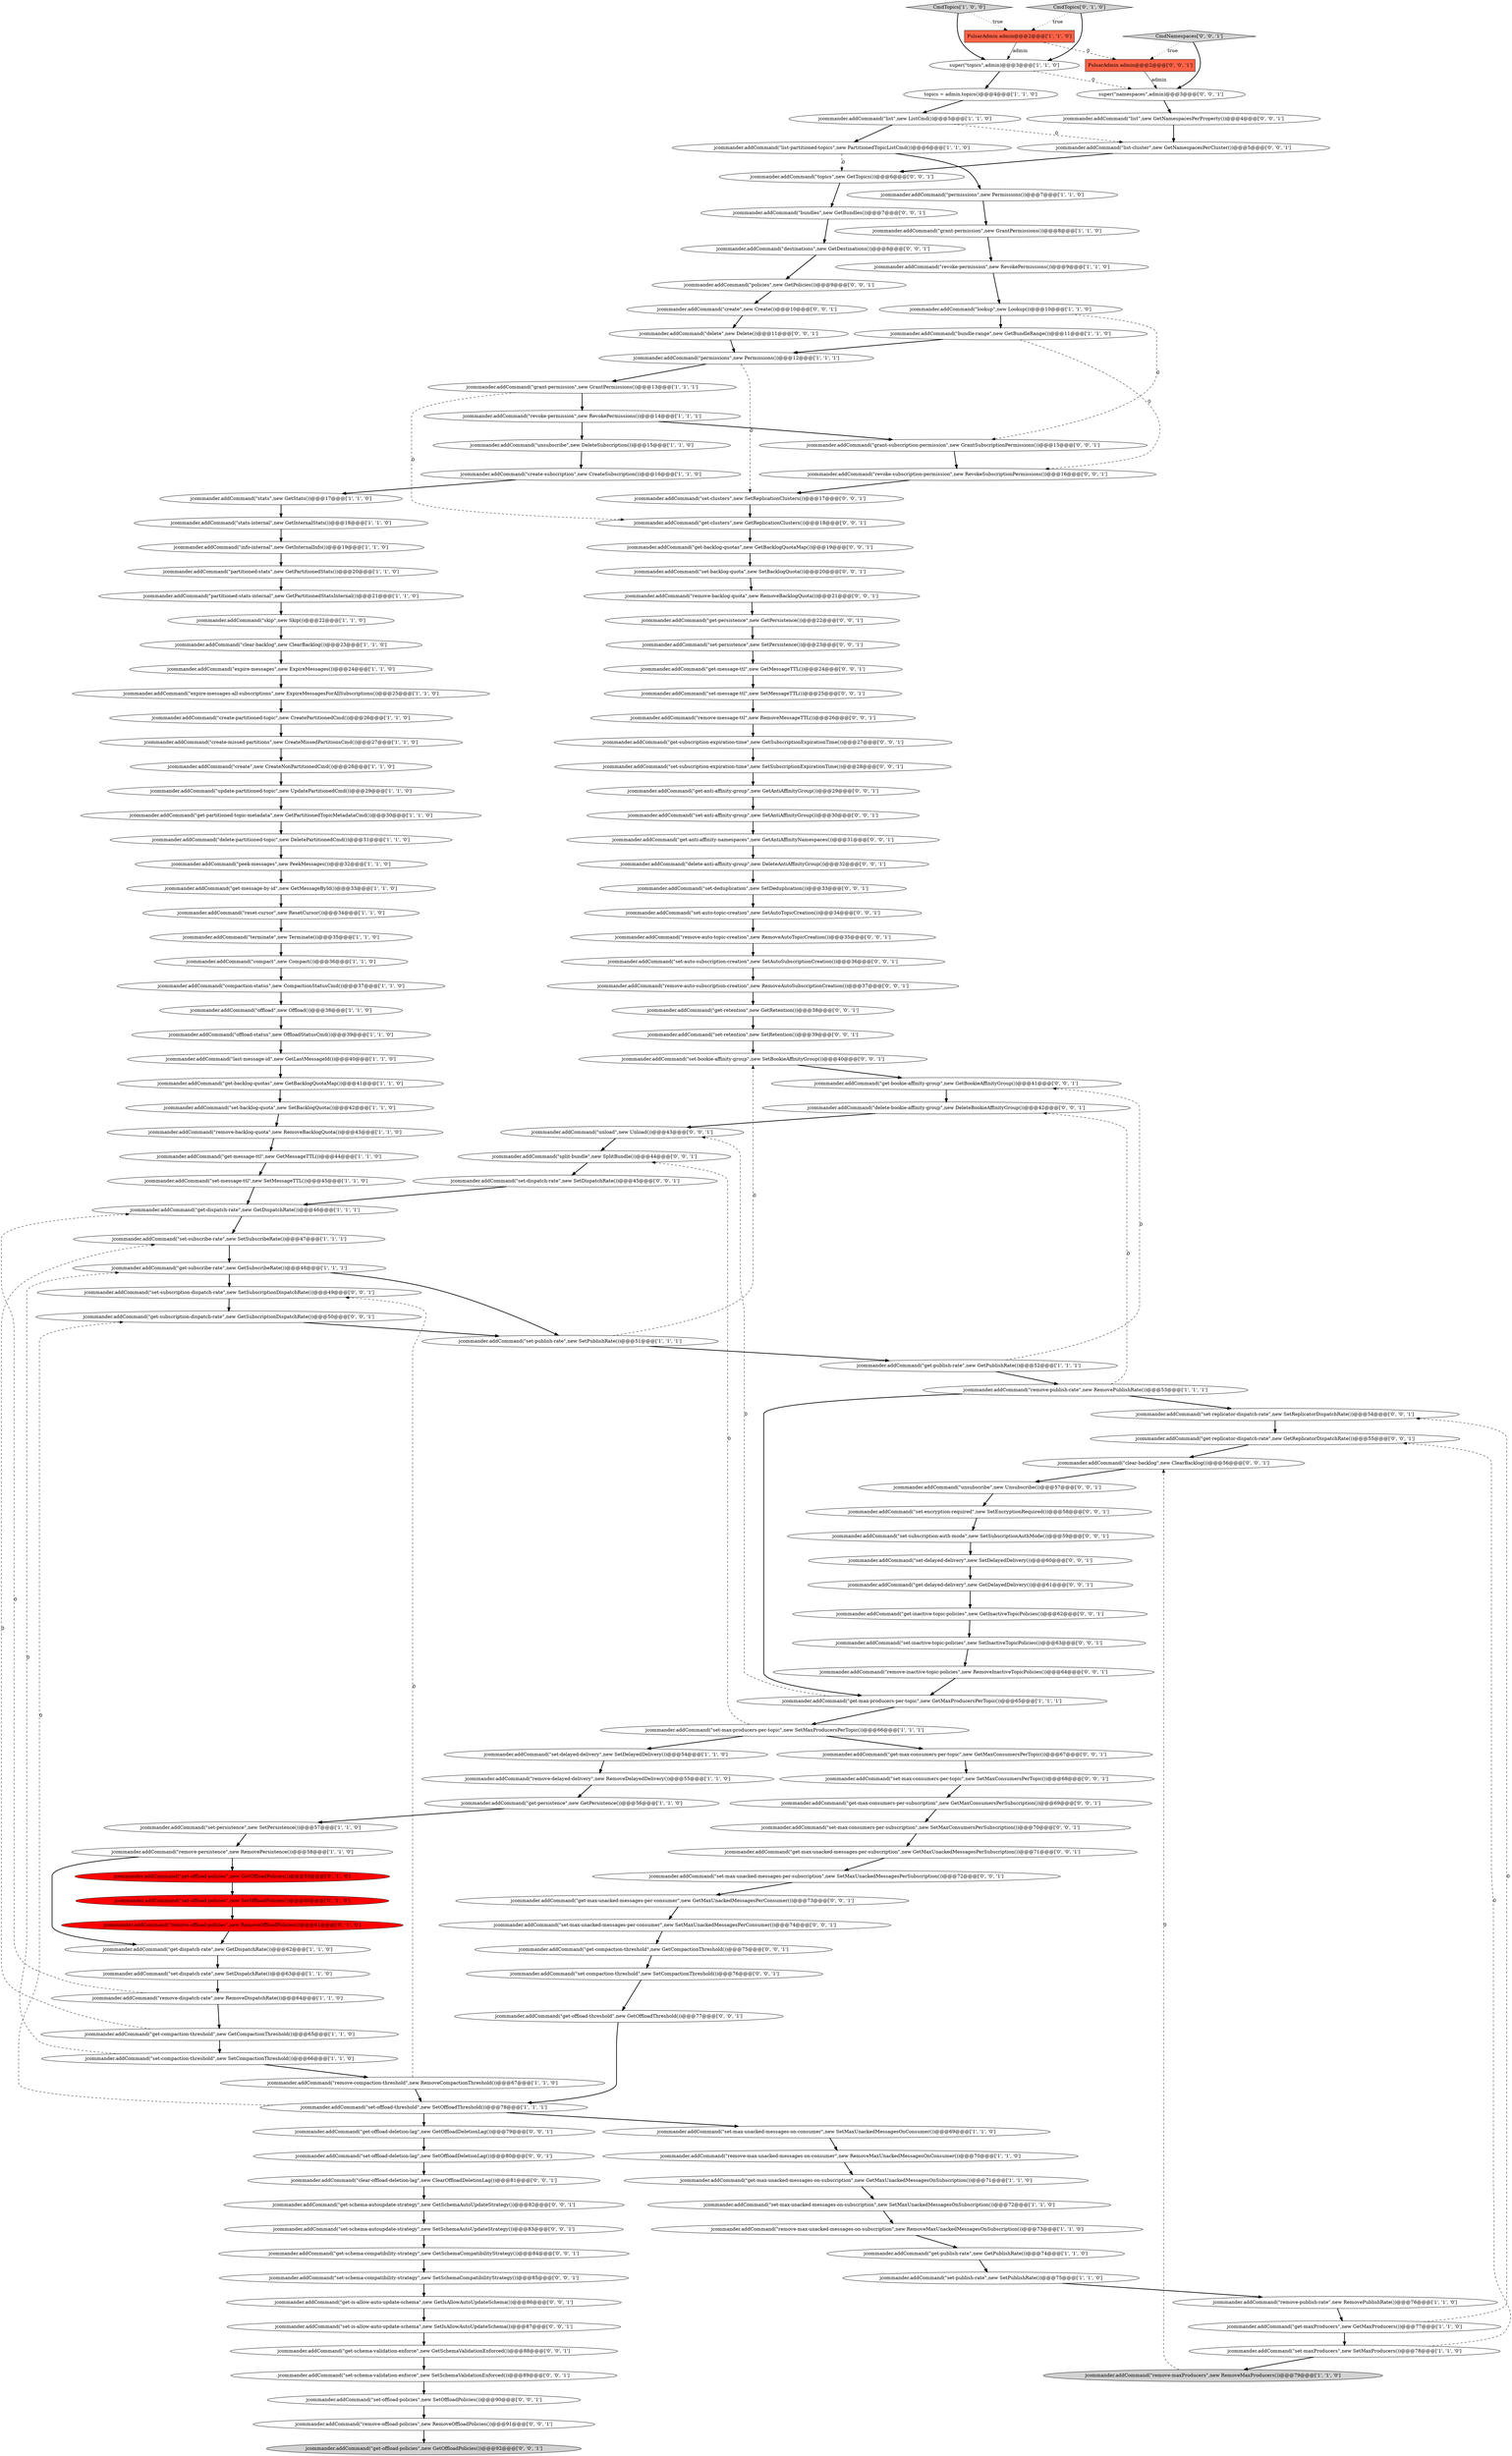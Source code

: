 digraph {
96 [style = filled, label = "jcommander.addCommand(\"set-backlog-quota\",new SetBacklogQuota())@@@20@@@['0', '0', '1']", fillcolor = white, shape = ellipse image = "AAA0AAABBB3BBB"];
75 [style = filled, label = "jcommander.addCommand(\"skip\",new Skip())@@@22@@@['1', '1', '0']", fillcolor = white, shape = ellipse image = "AAA0AAABBB1BBB"];
149 [style = filled, label = "jcommander.addCommand(\"get-subscription-dispatch-rate\",new GetSubscriptionDispatchRate())@@@50@@@['0', '0', '1']", fillcolor = white, shape = ellipse image = "AAA0AAABBB3BBB"];
36 [style = filled, label = "jcommander.addCommand(\"set-publish-rate\",new SetPublishRate())@@@75@@@['1', '1', '0']", fillcolor = white, shape = ellipse image = "AAA0AAABBB1BBB"];
72 [style = filled, label = "jcommander.addCommand(\"get-message-by-id\",new GetMessageById())@@@33@@@['1', '1', '0']", fillcolor = white, shape = ellipse image = "AAA0AAABBB1BBB"];
61 [style = filled, label = "jcommander.addCommand(\"remove-publish-rate\",new RemovePublishRate())@@@53@@@['1', '1', '1']", fillcolor = white, shape = ellipse image = "AAA0AAABBB1BBB"];
123 [style = filled, label = "jcommander.addCommand(\"get-schema-autoupdate-strategy\",new GetSchemaAutoUpdateStrategy())@@@82@@@['0', '0', '1']", fillcolor = white, shape = ellipse image = "AAA0AAABBB3BBB"];
64 [style = filled, label = "jcommander.addCommand(\"remove-delayed-delivery\",new RemoveDelayedDelivery())@@@55@@@['1', '1', '0']", fillcolor = white, shape = ellipse image = "AAA0AAABBB1BBB"];
59 [style = filled, label = "jcommander.addCommand(\"stats\",new GetStats())@@@17@@@['1', '1', '0']", fillcolor = white, shape = ellipse image = "AAA0AAABBB1BBB"];
73 [style = filled, label = "jcommander.addCommand(\"remove-backlog-quota\",new RemoveBacklogQuota())@@@43@@@['1', '1', '0']", fillcolor = white, shape = ellipse image = "AAA0AAABBB1BBB"];
20 [style = filled, label = "jcommander.addCommand(\"set-message-ttl\",new SetMessageTTL())@@@45@@@['1', '1', '0']", fillcolor = white, shape = ellipse image = "AAA0AAABBB1BBB"];
14 [style = filled, label = "jcommander.addCommand(\"reset-cursor\",new ResetCursor())@@@34@@@['1', '1', '0']", fillcolor = white, shape = ellipse image = "AAA0AAABBB1BBB"];
151 [style = filled, label = "jcommander.addCommand(\"get-max-consumers-per-subscription\",new GetMaxConsumersPerSubscription())@@@69@@@['0', '0', '1']", fillcolor = white, shape = ellipse image = "AAA0AAABBB3BBB"];
70 [style = filled, label = "jcommander.addCommand(\"remove-compaction-threshold\",new RemoveCompactionThreshold())@@@67@@@['1', '1', '0']", fillcolor = white, shape = ellipse image = "AAA0AAABBB1BBB"];
2 [style = filled, label = "jcommander.addCommand(\"offload\",new Offload())@@@38@@@['1', '1', '0']", fillcolor = white, shape = ellipse image = "AAA0AAABBB1BBB"];
60 [style = filled, label = "jcommander.addCommand(\"expire-messages-all-subscriptions\",new ExpireMessagesForAllSubscriptions())@@@25@@@['1', '1', '0']", fillcolor = white, shape = ellipse image = "AAA0AAABBB1BBB"];
68 [style = filled, label = "jcommander.addCommand(\"remove-persistence\",new RemovePersistence())@@@58@@@['1', '1', '0']", fillcolor = white, shape = ellipse image = "AAA0AAABBB1BBB"];
52 [style = filled, label = "jcommander.addCommand(\"set-max-producers-per-topic\",new SetMaxProducersPerTopic())@@@66@@@['1', '1', '1']", fillcolor = white, shape = ellipse image = "AAA0AAABBB1BBB"];
104 [style = filled, label = "jcommander.addCommand(\"set-schema-compatibility-strategy\",new SetSchemaCompatibilityStrategy())@@@85@@@['0', '0', '1']", fillcolor = white, shape = ellipse image = "AAA0AAABBB3BBB"];
125 [style = filled, label = "jcommander.addCommand(\"set-max-consumers-per-subscription\",new SetMaxConsumersPerSubscription())@@@70@@@['0', '0', '1']", fillcolor = white, shape = ellipse image = "AAA0AAABBB3BBB"];
80 [style = filled, label = "jcommander.addCommand(\"get-max-unacked-messages-per-subscription\",new GetMaxUnackedMessagesPerSubscription())@@@71@@@['0', '0', '1']", fillcolor = white, shape = ellipse image = "AAA0AAABBB3BBB"];
6 [style = filled, label = "jcommander.addCommand(\"info-internal\",new GetInternalInfo())@@@19@@@['1', '1', '0']", fillcolor = white, shape = ellipse image = "AAA0AAABBB1BBB"];
139 [style = filled, label = "jcommander.addCommand(\"unsubscribe\",new Unsubscribe())@@@57@@@['0', '0', '1']", fillcolor = white, shape = ellipse image = "AAA0AAABBB3BBB"];
43 [style = filled, label = "jcommander.addCommand(\"compaction-status\",new CompactionStatusCmd())@@@37@@@['1', '1', '0']", fillcolor = white, shape = ellipse image = "AAA0AAABBB1BBB"];
124 [style = filled, label = "jcommander.addCommand(\"policies\",new GetPolicies())@@@9@@@['0', '0', '1']", fillcolor = white, shape = ellipse image = "AAA0AAABBB3BBB"];
120 [style = filled, label = "jcommander.addCommand(\"set-max-consumers-per-topic\",new SetMaxConsumersPerTopic())@@@68@@@['0', '0', '1']", fillcolor = white, shape = ellipse image = "AAA0AAABBB3BBB"];
25 [style = filled, label = "jcommander.addCommand(\"set-compaction-threshold\",new SetCompactionThreshold())@@@66@@@['1', '1', '0']", fillcolor = white, shape = ellipse image = "AAA0AAABBB1BBB"];
42 [style = filled, label = "CmdTopics['1', '0', '0']", fillcolor = lightgray, shape = diamond image = "AAA0AAABBB1BBB"];
49 [style = filled, label = "jcommander.addCommand(\"create-partitioned-topic\",new CreatePartitionedCmd())@@@26@@@['1', '1', '0']", fillcolor = white, shape = ellipse image = "AAA0AAABBB1BBB"];
78 [style = filled, label = "jcommander.addCommand(\"get-offload-policies\",new GetOffloadPolicies())@@@59@@@['0', '1', '0']", fillcolor = red, shape = ellipse image = "AAA1AAABBB2BBB"];
57 [style = filled, label = "jcommander.addCommand(\"create\",new CreateNonPartitionedCmd())@@@28@@@['1', '1', '0']", fillcolor = white, shape = ellipse image = "AAA0AAABBB1BBB"];
71 [style = filled, label = "jcommander.addCommand(\"remove-max-unacked-messages-on-subscription\",new RemoveMaxUnackedMessagesOnSubscription())@@@73@@@['1', '1', '0']", fillcolor = white, shape = ellipse image = "AAA0AAABBB1BBB"];
79 [style = filled, label = "jcommander.addCommand(\"remove-offload-policies\",new RemoveOffloadPolicies())@@@61@@@['0', '1', '0']", fillcolor = red, shape = ellipse image = "AAA1AAABBB2BBB"];
39 [style = filled, label = "jcommander.addCommand(\"stats-internal\",new GetInternalStats())@@@18@@@['1', '1', '0']", fillcolor = white, shape = ellipse image = "AAA0AAABBB1BBB"];
114 [style = filled, label = "jcommander.addCommand(\"set-auto-subscription-creation\",new SetAutoSubscriptionCreation())@@@36@@@['0', '0', '1']", fillcolor = white, shape = ellipse image = "AAA0AAABBB3BBB"];
113 [style = filled, label = "jcommander.addCommand(\"get-schema-validation-enforce\",new GetSchemaValidationEnforced())@@@88@@@['0', '0', '1']", fillcolor = white, shape = ellipse image = "AAA0AAABBB3BBB"];
40 [style = filled, label = "jcommander.addCommand(\"get-compaction-threshold\",new GetCompactionThreshold())@@@65@@@['1', '1', '0']", fillcolor = white, shape = ellipse image = "AAA0AAABBB1BBB"];
15 [style = filled, label = "jcommander.addCommand(\"remove-publish-rate\",new RemovePublishRate())@@@76@@@['1', '1', '0']", fillcolor = white, shape = ellipse image = "AAA0AAABBB1BBB"];
33 [style = filled, label = "jcommander.addCommand(\"get-dispatch-rate\",new GetDispatchRate())@@@62@@@['1', '1', '0']", fillcolor = white, shape = ellipse image = "AAA0AAABBB1BBB"];
110 [style = filled, label = "jcommander.addCommand(\"set-subscription-dispatch-rate\",new SetSubscriptionDispatchRate())@@@49@@@['0', '0', '1']", fillcolor = white, shape = ellipse image = "AAA0AAABBB3BBB"];
31 [style = filled, label = "jcommander.addCommand(\"last-message-id\",new GetLastMessageId())@@@40@@@['1', '1', '0']", fillcolor = white, shape = ellipse image = "AAA0AAABBB1BBB"];
92 [style = filled, label = "jcommander.addCommand(\"set-schema-autoupdate-strategy\",new SetSchemaAutoUpdateStrategy())@@@83@@@['0', '0', '1']", fillcolor = white, shape = ellipse image = "AAA0AAABBB3BBB"];
108 [style = filled, label = "jcommander.addCommand(\"set-bookie-affinity-group\",new SetBookieAffinityGroup())@@@40@@@['0', '0', '1']", fillcolor = white, shape = ellipse image = "AAA0AAABBB3BBB"];
127 [style = filled, label = "jcommander.addCommand(\"set-compaction-threshold\",new SetCompactionThreshold())@@@76@@@['0', '0', '1']", fillcolor = white, shape = ellipse image = "AAA0AAABBB3BBB"];
67 [style = filled, label = "jcommander.addCommand(\"get-partitioned-topic-metadata\",new GetPartitionedTopicMetadataCmd())@@@30@@@['1', '1', '0']", fillcolor = white, shape = ellipse image = "AAA0AAABBB1BBB"];
9 [style = filled, label = "jcommander.addCommand(\"clear-backlog\",new ClearBacklog())@@@23@@@['1', '1', '0']", fillcolor = white, shape = ellipse image = "AAA0AAABBB1BBB"];
98 [style = filled, label = "jcommander.addCommand(\"set-encryption-required\",new SetEncryptionRequired())@@@58@@@['0', '0', '1']", fillcolor = white, shape = ellipse image = "AAA0AAABBB3BBB"];
58 [style = filled, label = "jcommander.addCommand(\"set-backlog-quota\",new SetBacklogQuota())@@@42@@@['1', '1', '0']", fillcolor = white, shape = ellipse image = "AAA0AAABBB1BBB"];
44 [style = filled, label = "jcommander.addCommand(\"get-maxProducers\",new GetMaxProducers())@@@77@@@['1', '1', '0']", fillcolor = white, shape = ellipse image = "AAA0AAABBB1BBB"];
129 [style = filled, label = "jcommander.addCommand(\"set-deduplication\",new SetDeduplication())@@@33@@@['0', '0', '1']", fillcolor = white, shape = ellipse image = "AAA0AAABBB3BBB"];
115 [style = filled, label = "jcommander.addCommand(\"remove-auto-subscription-creation\",new RemoveAutoSubscriptionCreation())@@@37@@@['0', '0', '1']", fillcolor = white, shape = ellipse image = "AAA0AAABBB3BBB"];
134 [style = filled, label = "jcommander.addCommand(\"get-max-consumers-per-topic\",new GetMaxConsumersPerTopic())@@@67@@@['0', '0', '1']", fillcolor = white, shape = ellipse image = "AAA0AAABBB3BBB"];
155 [style = filled, label = "jcommander.addCommand(\"set-dispatch-rate\",new SetDispatchRate())@@@45@@@['0', '0', '1']", fillcolor = white, shape = ellipse image = "AAA0AAABBB3BBB"];
84 [style = filled, label = "jcommander.addCommand(\"get-delayed-delivery\",new GetDelayedDelivery())@@@61@@@['0', '0', '1']", fillcolor = white, shape = ellipse image = "AAA0AAABBB3BBB"];
135 [style = filled, label = "jcommander.addCommand(\"get-compaction-threshold\",new GetCompactionThreshold())@@@75@@@['0', '0', '1']", fillcolor = white, shape = ellipse image = "AAA0AAABBB3BBB"];
5 [style = filled, label = "jcommander.addCommand(\"grant-permission\",new GrantPermissions())@@@13@@@['1', '1', '1']", fillcolor = white, shape = ellipse image = "AAA0AAABBB1BBB"];
152 [style = filled, label = "jcommander.addCommand(\"get-replicator-dispatch-rate\",new GetReplicatorDispatchRate())@@@55@@@['0', '0', '1']", fillcolor = white, shape = ellipse image = "AAA0AAABBB3BBB"];
37 [style = filled, label = "jcommander.addCommand(\"get-backlog-quotas\",new GetBacklogQuotaMap())@@@41@@@['1', '1', '0']", fillcolor = white, shape = ellipse image = "AAA0AAABBB1BBB"];
17 [style = filled, label = "jcommander.addCommand(\"set-offload-threshold\",new SetOffloadThreshold())@@@78@@@['1', '1', '1']", fillcolor = white, shape = ellipse image = "AAA0AAABBB1BBB"];
66 [style = filled, label = "jcommander.addCommand(\"expire-messages\",new ExpireMessages())@@@24@@@['1', '1', '0']", fillcolor = white, shape = ellipse image = "AAA0AAABBB1BBB"];
119 [style = filled, label = "jcommander.addCommand(\"set-delayed-delivery\",new SetDelayedDelivery())@@@60@@@['0', '0', '1']", fillcolor = white, shape = ellipse image = "AAA0AAABBB3BBB"];
54 [style = filled, label = "jcommander.addCommand(\"set-delayed-delivery\",new SetDelayedDelivery())@@@54@@@['1', '1', '0']", fillcolor = white, shape = ellipse image = "AAA0AAABBB1BBB"];
143 [style = filled, label = "jcommander.addCommand(\"set-subscription-auth-mode\",new SetSubscriptionAuthMode())@@@59@@@['0', '0', '1']", fillcolor = white, shape = ellipse image = "AAA0AAABBB3BBB"];
159 [style = filled, label = "jcommander.addCommand(\"delete\",new Delete())@@@11@@@['0', '0', '1']", fillcolor = white, shape = ellipse image = "AAA0AAABBB3BBB"];
63 [style = filled, label = "jcommander.addCommand(\"list-partitioned-topics\",new PartitionedTopicListCmd())@@@6@@@['1', '1', '0']", fillcolor = white, shape = ellipse image = "AAA0AAABBB1BBB"];
8 [style = filled, label = "jcommander.addCommand(\"peek-messages\",new PeekMessages())@@@32@@@['1', '1', '0']", fillcolor = white, shape = ellipse image = "AAA0AAABBB1BBB"];
88 [style = filled, label = "jcommander.addCommand(\"split-bundle\",new SplitBundle())@@@44@@@['0', '0', '1']", fillcolor = white, shape = ellipse image = "AAA0AAABBB3BBB"];
137 [style = filled, label = "jcommander.addCommand(\"set-message-ttl\",new SetMessageTTL())@@@25@@@['0', '0', '1']", fillcolor = white, shape = ellipse image = "AAA0AAABBB3BBB"];
131 [style = filled, label = "jcommander.addCommand(\"remove-message-ttl\",new RemoveMessageTTL())@@@26@@@['0', '0', '1']", fillcolor = white, shape = ellipse image = "AAA0AAABBB3BBB"];
47 [style = filled, label = "jcommander.addCommand(\"set-maxProducers\",new SetMaxProducers())@@@78@@@['1', '1', '0']", fillcolor = white, shape = ellipse image = "AAA0AAABBB1BBB"];
100 [style = filled, label = "jcommander.addCommand(\"get-clusters\",new GetReplicationClusters())@@@18@@@['0', '0', '1']", fillcolor = white, shape = ellipse image = "AAA0AAABBB3BBB"];
94 [style = filled, label = "jcommander.addCommand(\"get-inactive-topic-policies\",new GetInactiveTopicPolicies())@@@62@@@['0', '0', '1']", fillcolor = white, shape = ellipse image = "AAA0AAABBB3BBB"];
18 [style = filled, label = "jcommander.addCommand(\"create-missed-partitions\",new CreateMissedPartitionsCmd())@@@27@@@['1', '1', '0']", fillcolor = white, shape = ellipse image = "AAA0AAABBB1BBB"];
28 [style = filled, label = "jcommander.addCommand(\"get-publish-rate\",new GetPublishRate())@@@74@@@['1', '1', '0']", fillcolor = white, shape = ellipse image = "AAA0AAABBB1BBB"];
86 [style = filled, label = "jcommander.addCommand(\"unload\",new Unload())@@@43@@@['0', '0', '1']", fillcolor = white, shape = ellipse image = "AAA0AAABBB3BBB"];
91 [style = filled, label = "jcommander.addCommand(\"delete-bookie-affinity-group\",new DeleteBookieAffinityGroup())@@@42@@@['0', '0', '1']", fillcolor = white, shape = ellipse image = "AAA0AAABBB3BBB"];
132 [style = filled, label = "CmdNamespaces['0', '0', '1']", fillcolor = lightgray, shape = diamond image = "AAA0AAABBB3BBB"];
50 [style = filled, label = "jcommander.addCommand(\"list\",new ListCmd())@@@5@@@['1', '1', '0']", fillcolor = white, shape = ellipse image = "AAA0AAABBB1BBB"];
145 [style = filled, label = "jcommander.addCommand(\"get-bookie-affinity-group\",new GetBookieAffinityGroup())@@@41@@@['0', '0', '1']", fillcolor = white, shape = ellipse image = "AAA0AAABBB3BBB"];
56 [style = filled, label = "jcommander.addCommand(\"partitioned-stats-internal\",new GetPartitionedStatsInternal())@@@21@@@['1', '1', '0']", fillcolor = white, shape = ellipse image = "AAA0AAABBB1BBB"];
158 [style = filled, label = "jcommander.addCommand(\"remove-auto-topic-creation\",new RemoveAutoTopicCreation())@@@35@@@['0', '0', '1']", fillcolor = white, shape = ellipse image = "AAA0AAABBB3BBB"];
102 [style = filled, label = "jcommander.addCommand(\"remove-offload-policies\",new RemoveOffloadPolicies())@@@91@@@['0', '0', '1']", fillcolor = white, shape = ellipse image = "AAA0AAABBB3BBB"];
45 [style = filled, label = "jcommander.addCommand(\"set-persistence\",new SetPersistence())@@@57@@@['1', '1', '0']", fillcolor = white, shape = ellipse image = "AAA0AAABBB1BBB"];
83 [style = filled, label = "jcommander.addCommand(\"get-anti-affinity-group\",new GetAntiAffinityGroup())@@@29@@@['0', '0', '1']", fillcolor = white, shape = ellipse image = "AAA0AAABBB3BBB"];
89 [style = filled, label = "jcommander.addCommand(\"get-offload-threshold\",new GetOffloadThreshold())@@@77@@@['0', '0', '1']", fillcolor = white, shape = ellipse image = "AAA0AAABBB3BBB"];
153 [style = filled, label = "jcommander.addCommand(\"get-offload-policies\",new GetOffloadPolicies())@@@92@@@['0', '0', '1']", fillcolor = lightgray, shape = ellipse image = "AAA0AAABBB3BBB"];
130 [style = filled, label = "jcommander.addCommand(\"destinations\",new GetDestinations())@@@8@@@['0', '0', '1']", fillcolor = white, shape = ellipse image = "AAA0AAABBB3BBB"];
148 [style = filled, label = "jcommander.addCommand(\"clear-offload-deletion-lag\",new ClearOffloadDeletionLag())@@@81@@@['0', '0', '1']", fillcolor = white, shape = ellipse image = "AAA0AAABBB3BBB"];
121 [style = filled, label = "jcommander.addCommand(\"get-retention\",new GetRetention())@@@38@@@['0', '0', '1']", fillcolor = white, shape = ellipse image = "AAA0AAABBB3BBB"];
74 [style = filled, label = "jcommander.addCommand(\"permissions\",new Permissions())@@@12@@@['1', '1', '1']", fillcolor = white, shape = ellipse image = "AAA0AAABBB1BBB"];
141 [style = filled, label = "jcommander.addCommand(\"get-max-unacked-messages-per-consumer\",new GetMaxUnackedMessagesPerConsumer())@@@73@@@['0', '0', '1']", fillcolor = white, shape = ellipse image = "AAA0AAABBB3BBB"];
105 [style = filled, label = "jcommander.addCommand(\"clear-backlog\",new ClearBacklog())@@@56@@@['0', '0', '1']", fillcolor = white, shape = ellipse image = "AAA0AAABBB3BBB"];
140 [style = filled, label = "jcommander.addCommand(\"create\",new Create())@@@10@@@['0', '0', '1']", fillcolor = white, shape = ellipse image = "AAA0AAABBB3BBB"];
107 [style = filled, label = "jcommander.addCommand(\"revoke-subscription-permission\",new RevokeSubscriptionPermissions())@@@16@@@['0', '0', '1']", fillcolor = white, shape = ellipse image = "AAA0AAABBB3BBB"];
1 [style = filled, label = "jcommander.addCommand(\"get-persistence\",new GetPersistence())@@@56@@@['1', '1', '0']", fillcolor = white, shape = ellipse image = "AAA0AAABBB1BBB"];
27 [style = filled, label = "jcommander.addCommand(\"unsubscribe\",new DeleteSubscription())@@@15@@@['1', '1', '0']", fillcolor = white, shape = ellipse image = "AAA0AAABBB1BBB"];
24 [style = filled, label = "jcommander.addCommand(\"update-partitioned-topic\",new UpdatePartitionedCmd())@@@29@@@['1', '1', '0']", fillcolor = white, shape = ellipse image = "AAA0AAABBB1BBB"];
103 [style = filled, label = "jcommander.addCommand(\"set-auto-topic-creation\",new SetAutoTopicCreation())@@@34@@@['0', '0', '1']", fillcolor = white, shape = ellipse image = "AAA0AAABBB3BBB"];
112 [style = filled, label = "jcommander.addCommand(\"get-subscription-expiration-time\",new GetSubscriptionExpirationTime())@@@27@@@['0', '0', '1']", fillcolor = white, shape = ellipse image = "AAA0AAABBB3BBB"];
133 [style = filled, label = "jcommander.addCommand(\"set-anti-affinity-group\",new SetAntiAffinityGroup())@@@30@@@['0', '0', '1']", fillcolor = white, shape = ellipse image = "AAA0AAABBB3BBB"];
138 [style = filled, label = "jcommander.addCommand(\"get-persistence\",new GetPersistence())@@@22@@@['0', '0', '1']", fillcolor = white, shape = ellipse image = "AAA0AAABBB3BBB"];
21 [style = filled, label = "super(\"topics\",admin)@@@3@@@['1', '1', '0']", fillcolor = white, shape = ellipse image = "AAA0AAABBB1BBB"];
156 [style = filled, label = "jcommander.addCommand(\"get-anti-affinity-namespaces\",new GetAntiAffinityNamespaces())@@@31@@@['0', '0', '1']", fillcolor = white, shape = ellipse image = "AAA0AAABBB3BBB"];
82 [style = filled, label = "jcommander.addCommand(\"bundles\",new GetBundles())@@@7@@@['0', '0', '1']", fillcolor = white, shape = ellipse image = "AAA0AAABBB3BBB"];
146 [style = filled, label = "PulsarAdmin admin@@@2@@@['0', '0', '1']", fillcolor = tomato, shape = box image = "AAA0AAABBB3BBB"];
22 [style = filled, label = "jcommander.addCommand(\"get-publish-rate\",new GetPublishRate())@@@52@@@['1', '1', '1']", fillcolor = white, shape = ellipse image = "AAA0AAABBB1BBB"];
26 [style = filled, label = "jcommander.addCommand(\"lookup\",new Lookup())@@@10@@@['1', '1', '0']", fillcolor = white, shape = ellipse image = "AAA0AAABBB1BBB"];
136 [style = filled, label = "jcommander.addCommand(\"set-max-unacked-messages-per-subscription\",new SetMaxUnackedMessagesPerSubscription())@@@72@@@['0', '0', '1']", fillcolor = white, shape = ellipse image = "AAA0AAABBB3BBB"];
109 [style = filled, label = "jcommander.addCommand(\"list\",new GetNamespacesPerProperty())@@@4@@@['0', '0', '1']", fillcolor = white, shape = ellipse image = "AAA0AAABBB3BBB"];
128 [style = filled, label = "jcommander.addCommand(\"grant-subscription-permission\",new GrantSubscriptionPermissions())@@@15@@@['0', '0', '1']", fillcolor = white, shape = ellipse image = "AAA0AAABBB3BBB"];
122 [style = filled, label = "jcommander.addCommand(\"set-is-allow-auto-update-schema\",new SetIsAllowAutoUpdateSchema())@@@87@@@['0', '0', '1']", fillcolor = white, shape = ellipse image = "AAA0AAABBB3BBB"];
12 [style = filled, label = "jcommander.addCommand(\"remove-dispatch-rate\",new RemoveDispatchRate())@@@64@@@['1', '1', '0']", fillcolor = white, shape = ellipse image = "AAA0AAABBB1BBB"];
13 [style = filled, label = "jcommander.addCommand(\"partitioned-stats\",new GetPartitionedStats())@@@20@@@['1', '1', '0']", fillcolor = white, shape = ellipse image = "AAA0AAABBB1BBB"];
116 [style = filled, label = "jcommander.addCommand(\"get-offload-deletion-lag\",new GetOffloadDeletionLag())@@@79@@@['0', '0', '1']", fillcolor = white, shape = ellipse image = "AAA0AAABBB3BBB"];
29 [style = filled, label = "jcommander.addCommand(\"grant-permission\",new GrantPermissions())@@@8@@@['1', '1', '0']", fillcolor = white, shape = ellipse image = "AAA0AAABBB1BBB"];
144 [style = filled, label = "jcommander.addCommand(\"set-subscription-expiration-time\",new SetSubscriptionExpirationTime())@@@28@@@['0', '0', '1']", fillcolor = white, shape = ellipse image = "AAA0AAABBB3BBB"];
147 [style = filled, label = "super(\"namespaces\",admin)@@@3@@@['0', '0', '1']", fillcolor = white, shape = ellipse image = "AAA0AAABBB3BBB"];
85 [style = filled, label = "jcommander.addCommand(\"remove-inactive-topic-policies\",new RemoveInactiveTopicPolicies())@@@64@@@['0', '0', '1']", fillcolor = white, shape = ellipse image = "AAA0AAABBB3BBB"];
87 [style = filled, label = "jcommander.addCommand(\"set-inactive-topic-policies\",new SetInactiveTopicPolicies())@@@63@@@['0', '0', '1']", fillcolor = white, shape = ellipse image = "AAA0AAABBB3BBB"];
23 [style = filled, label = "jcommander.addCommand(\"remove-max-unacked-messages-on-consumer\",new RemoveMaxUnackedMessagesOnConsumer())@@@70@@@['1', '1', '0']", fillcolor = white, shape = ellipse image = "AAA0AAABBB1BBB"];
111 [style = filled, label = "jcommander.addCommand(\"set-offload-deletion-lag\",new SetOffloadDeletionLag())@@@80@@@['0', '0', '1']", fillcolor = white, shape = ellipse image = "AAA0AAABBB3BBB"];
7 [style = filled, label = "jcommander.addCommand(\"terminate\",new Terminate())@@@35@@@['1', '1', '0']", fillcolor = white, shape = ellipse image = "AAA0AAABBB1BBB"];
0 [style = filled, label = "topics = admin.topics()@@@4@@@['1', '1', '0']", fillcolor = white, shape = ellipse image = "AAA0AAABBB1BBB"];
118 [style = filled, label = "jcommander.addCommand(\"remove-backlog-quota\",new RemoveBacklogQuota())@@@21@@@['0', '0', '1']", fillcolor = white, shape = ellipse image = "AAA0AAABBB3BBB"];
32 [style = filled, label = "jcommander.addCommand(\"get-message-ttl\",new GetMessageTTL())@@@44@@@['1', '1', '0']", fillcolor = white, shape = ellipse image = "AAA0AAABBB1BBB"];
90 [style = filled, label = "jcommander.addCommand(\"set-schema-validation-enforce\",new SetSchemaValidationEnforced())@@@89@@@['0', '0', '1']", fillcolor = white, shape = ellipse image = "AAA0AAABBB3BBB"];
93 [style = filled, label = "jcommander.addCommand(\"get-is-allow-auto-update-schema\",new GetIsAllowAutoUpdateSchema())@@@86@@@['0', '0', '1']", fillcolor = white, shape = ellipse image = "AAA0AAABBB3BBB"];
16 [style = filled, label = "jcommander.addCommand(\"get-max-unacked-messages-on-subscription\",new GetMaxUnackedMessagesOnSubscription())@@@71@@@['1', '1', '0']", fillcolor = white, shape = ellipse image = "AAA0AAABBB1BBB"];
142 [style = filled, label = "jcommander.addCommand(\"get-backlog-quotas\",new GetBacklogQuotaMap())@@@19@@@['0', '0', '1']", fillcolor = white, shape = ellipse image = "AAA0AAABBB3BBB"];
46 [style = filled, label = "jcommander.addCommand(\"permissions\",new Permissions())@@@7@@@['1', '1', '0']", fillcolor = white, shape = ellipse image = "AAA0AAABBB1BBB"];
34 [style = filled, label = "jcommander.addCommand(\"get-subscribe-rate\",new GetSubscribeRate())@@@48@@@['1', '1', '1']", fillcolor = white, shape = ellipse image = "AAA0AAABBB1BBB"];
41 [style = filled, label = "jcommander.addCommand(\"set-dispatch-rate\",new SetDispatchRate())@@@63@@@['1', '1', '0']", fillcolor = white, shape = ellipse image = "AAA0AAABBB1BBB"];
99 [style = filled, label = "jcommander.addCommand(\"set-persistence\",new SetPersistence())@@@23@@@['0', '0', '1']", fillcolor = white, shape = ellipse image = "AAA0AAABBB3BBB"];
19 [style = filled, label = "jcommander.addCommand(\"set-publish-rate\",new SetPublishRate())@@@51@@@['1', '1', '1']", fillcolor = white, shape = ellipse image = "AAA0AAABBB1BBB"];
150 [style = filled, label = "jcommander.addCommand(\"set-retention\",new SetRetention())@@@39@@@['0', '0', '1']", fillcolor = white, shape = ellipse image = "AAA0AAABBB3BBB"];
35 [style = filled, label = "jcommander.addCommand(\"set-max-unacked-messages-on-subscription\",new SetMaxUnackedMessagesOnSubscription())@@@72@@@['1', '1', '0']", fillcolor = white, shape = ellipse image = "AAA0AAABBB1BBB"];
53 [style = filled, label = "jcommander.addCommand(\"compact\",new Compact())@@@36@@@['1', '1', '0']", fillcolor = white, shape = ellipse image = "AAA0AAABBB1BBB"];
3 [style = filled, label = "jcommander.addCommand(\"revoke-permission\",new RevokePermissions())@@@14@@@['1', '1', '1']", fillcolor = white, shape = ellipse image = "AAA0AAABBB1BBB"];
97 [style = filled, label = "jcommander.addCommand(\"set-offload-policies\",new SetOffloadPolicies())@@@90@@@['0', '0', '1']", fillcolor = white, shape = ellipse image = "AAA0AAABBB3BBB"];
38 [style = filled, label = "jcommander.addCommand(\"get-dispatch-rate\",new GetDispatchRate())@@@46@@@['1', '1', '1']", fillcolor = white, shape = ellipse image = "AAA0AAABBB1BBB"];
48 [style = filled, label = "jcommander.addCommand(\"remove-maxProducers\",new RemoveMaxProducers())@@@79@@@['1', '1', '0']", fillcolor = lightgray, shape = ellipse image = "AAA0AAABBB1BBB"];
157 [style = filled, label = "jcommander.addCommand(\"topics\",new GetTopics())@@@6@@@['0', '0', '1']", fillcolor = white, shape = ellipse image = "AAA0AAABBB3BBB"];
62 [style = filled, label = "jcommander.addCommand(\"set-max-unacked-messages-on-consumer\",new SetMaxUnackedMessagesOnConsumer())@@@69@@@['1', '1', '0']", fillcolor = white, shape = ellipse image = "AAA0AAABBB1BBB"];
77 [style = filled, label = "CmdTopics['0', '1', '0']", fillcolor = lightgray, shape = diamond image = "AAA0AAABBB2BBB"];
65 [style = filled, label = "jcommander.addCommand(\"get-max-producers-per-topic\",new GetMaxProducersPerTopic())@@@65@@@['1', '1', '1']", fillcolor = white, shape = ellipse image = "AAA0AAABBB1BBB"];
4 [style = filled, label = "jcommander.addCommand(\"delete-partitioned-topic\",new DeletePartitionedCmd())@@@31@@@['1', '1', '0']", fillcolor = white, shape = ellipse image = "AAA0AAABBB1BBB"];
51 [style = filled, label = "jcommander.addCommand(\"set-subscribe-rate\",new SetSubscribeRate())@@@47@@@['1', '1', '1']", fillcolor = white, shape = ellipse image = "AAA0AAABBB1BBB"];
126 [style = filled, label = "jcommander.addCommand(\"set-clusters\",new SetReplicationClusters())@@@17@@@['0', '0', '1']", fillcolor = white, shape = ellipse image = "AAA0AAABBB3BBB"];
76 [style = filled, label = "jcommander.addCommand(\"set-offload-policies\",new SetOffloadPolicies())@@@60@@@['0', '1', '0']", fillcolor = red, shape = ellipse image = "AAA1AAABBB2BBB"];
117 [style = filled, label = "jcommander.addCommand(\"get-message-ttl\",new GetMessageTTL())@@@24@@@['0', '0', '1']", fillcolor = white, shape = ellipse image = "AAA0AAABBB3BBB"];
30 [style = filled, label = "jcommander.addCommand(\"offload-status\",new OffloadStatusCmd())@@@39@@@['1', '1', '0']", fillcolor = white, shape = ellipse image = "AAA0AAABBB1BBB"];
81 [style = filled, label = "jcommander.addCommand(\"list-cluster\",new GetNamespacesPerCluster())@@@5@@@['0', '0', '1']", fillcolor = white, shape = ellipse image = "AAA0AAABBB3BBB"];
154 [style = filled, label = "jcommander.addCommand(\"set-max-unacked-messages-per-consumer\",new SetMaxUnackedMessagesPerConsumer())@@@74@@@['0', '0', '1']", fillcolor = white, shape = ellipse image = "AAA0AAABBB3BBB"];
101 [style = filled, label = "jcommander.addCommand(\"get-schema-compatibility-strategy\",new GetSchemaCompatibilityStrategy())@@@84@@@['0', '0', '1']", fillcolor = white, shape = ellipse image = "AAA0AAABBB3BBB"];
55 [style = filled, label = "jcommander.addCommand(\"create-subscription\",new CreateSubscription())@@@16@@@['1', '1', '0']", fillcolor = white, shape = ellipse image = "AAA0AAABBB1BBB"];
106 [style = filled, label = "jcommander.addCommand(\"set-replicator-dispatch-rate\",new SetReplicatorDispatchRate())@@@54@@@['0', '0', '1']", fillcolor = white, shape = ellipse image = "AAA0AAABBB3BBB"];
11 [style = filled, label = "PulsarAdmin admin@@@2@@@['1', '1', '0']", fillcolor = tomato, shape = box image = "AAA0AAABBB1BBB"];
95 [style = filled, label = "jcommander.addCommand(\"delete-anti-affinity-group\",new DeleteAntiAffinityGroup())@@@32@@@['0', '0', '1']", fillcolor = white, shape = ellipse image = "AAA0AAABBB3BBB"];
10 [style = filled, label = "jcommander.addCommand(\"revoke-permission\",new RevokePermissions())@@@9@@@['1', '1', '0']", fillcolor = white, shape = ellipse image = "AAA0AAABBB1BBB"];
69 [style = filled, label = "jcommander.addCommand(\"bundle-range\",new GetBundleRange())@@@11@@@['1', '1', '0']", fillcolor = white, shape = ellipse image = "AAA0AAABBB1BBB"];
5->3 [style = bold, label=""];
118->138 [style = bold, label=""];
117->137 [style = bold, label=""];
31->37 [style = bold, label=""];
61->91 [style = dashed, label="0"];
12->38 [style = dashed, label="0"];
150->108 [style = bold, label=""];
98->143 [style = bold, label=""];
141->154 [style = bold, label=""];
102->153 [style = bold, label=""];
107->126 [style = bold, label=""];
19->108 [style = dashed, label="0"];
157->82 [style = bold, label=""];
38->51 [style = bold, label=""];
115->121 [style = bold, label=""];
11->21 [style = solid, label="admin"];
40->25 [style = bold, label=""];
39->6 [style = bold, label=""];
136->141 [style = bold, label=""];
126->100 [style = bold, label=""];
147->109 [style = bold, label=""];
91->86 [style = bold, label=""];
24->67 [style = bold, label=""];
58->73 [style = bold, label=""];
128->107 [style = bold, label=""];
96->118 [style = bold, label=""];
3->27 [style = bold, label=""];
14->7 [style = bold, label=""];
131->112 [style = bold, label=""];
112->144 [style = bold, label=""];
12->40 [style = bold, label=""];
100->142 [style = bold, label=""];
159->74 [style = bold, label=""];
45->68 [style = bold, label=""];
88->155 [style = bold, label=""];
67->4 [style = bold, label=""];
130->124 [style = bold, label=""];
132->146 [style = dotted, label="true"];
4->8 [style = bold, label=""];
66->60 [style = bold, label=""];
68->78 [style = bold, label=""];
62->23 [style = bold, label=""];
42->21 [style = bold, label=""];
74->5 [style = bold, label=""];
82->130 [style = bold, label=""];
148->123 [style = bold, label=""];
44->47 [style = bold, label=""];
50->63 [style = bold, label=""];
32->20 [style = bold, label=""];
64->1 [style = bold, label=""];
77->21 [style = bold, label=""];
70->17 [style = bold, label=""];
50->81 [style = dashed, label="0"];
140->159 [style = bold, label=""];
124->140 [style = bold, label=""];
52->88 [style = dashed, label="0"];
125->80 [style = bold, label=""];
44->106 [style = dashed, label="0"];
137->131 [style = bold, label=""];
28->36 [style = bold, label=""];
95->129 [style = bold, label=""];
113->90 [style = bold, label=""];
21->0 [style = bold, label=""];
34->19 [style = bold, label=""];
55->59 [style = bold, label=""];
47->48 [style = bold, label=""];
25->34 [style = dashed, label="0"];
37->58 [style = bold, label=""];
139->98 [style = bold, label=""];
72->14 [style = bold, label=""];
52->134 [style = bold, label=""];
81->157 [style = bold, label=""];
97->102 [style = bold, label=""];
40->51 [style = dashed, label="0"];
11->146 [style = dashed, label="0"];
121->150 [style = bold, label=""];
8->72 [style = bold, label=""];
80->136 [style = bold, label=""];
33->41 [style = bold, label=""];
10->26 [style = bold, label=""];
59->39 [style = bold, label=""];
20->38 [style = bold, label=""];
21->147 [style = dashed, label="0"];
116->111 [style = bold, label=""];
155->38 [style = bold, label=""];
101->104 [style = bold, label=""];
57->24 [style = bold, label=""];
103->158 [style = bold, label=""];
149->19 [style = bold, label=""];
35->71 [style = bold, label=""];
144->83 [style = bold, label=""];
156->95 [style = bold, label=""];
22->61 [style = bold, label=""];
17->62 [style = bold, label=""];
49->18 [style = bold, label=""];
94->87 [style = bold, label=""];
56->75 [style = bold, label=""];
89->17 [style = bold, label=""];
109->81 [style = bold, label=""];
53->43 [style = bold, label=""];
1->45 [style = bold, label=""];
19->22 [style = bold, label=""];
122->113 [style = bold, label=""];
52->54 [style = bold, label=""];
152->105 [style = bold, label=""];
90->97 [style = bold, label=""];
69->74 [style = bold, label=""];
75->9 [style = bold, label=""];
54->64 [style = bold, label=""];
106->152 [style = bold, label=""];
3->128 [style = bold, label=""];
65->86 [style = dashed, label="0"];
26->128 [style = dashed, label="0"];
87->85 [style = bold, label=""];
104->93 [style = bold, label=""];
25->70 [style = bold, label=""];
9->66 [style = bold, label=""];
85->65 [style = bold, label=""];
61->65 [style = bold, label=""];
92->101 [style = bold, label=""];
15->44 [style = bold, label=""];
43->2 [style = bold, label=""];
42->11 [style = dotted, label="true"];
73->32 [style = bold, label=""];
77->11 [style = dotted, label="true"];
46->29 [style = bold, label=""];
110->149 [style = bold, label=""];
60->49 [style = bold, label=""];
63->46 [style = bold, label=""];
27->55 [style = bold, label=""];
65->52 [style = bold, label=""];
30->31 [style = bold, label=""];
79->33 [style = bold, label=""];
6->13 [style = bold, label=""];
18->57 [style = bold, label=""];
70->110 [style = dashed, label="0"];
134->120 [style = bold, label=""];
29->10 [style = bold, label=""];
119->84 [style = bold, label=""];
41->12 [style = bold, label=""];
22->145 [style = dashed, label="0"];
26->69 [style = bold, label=""];
123->92 [style = bold, label=""];
132->147 [style = bold, label=""];
5->100 [style = dashed, label="0"];
84->94 [style = bold, label=""];
47->152 [style = dashed, label="0"];
23->16 [style = bold, label=""];
135->127 [style = bold, label=""];
99->117 [style = bold, label=""];
17->116 [style = bold, label=""];
17->149 [style = dashed, label="0"];
93->122 [style = bold, label=""];
111->148 [style = bold, label=""];
154->135 [style = bold, label=""];
69->107 [style = dashed, label="0"];
86->88 [style = bold, label=""];
36->15 [style = bold, label=""];
145->91 [style = bold, label=""];
68->33 [style = bold, label=""];
151->125 [style = bold, label=""];
63->157 [style = dashed, label="0"];
34->110 [style = bold, label=""];
71->28 [style = bold, label=""];
129->103 [style = bold, label=""];
114->115 [style = bold, label=""];
0->50 [style = bold, label=""];
142->96 [style = bold, label=""];
143->119 [style = bold, label=""];
146->147 [style = solid, label="admin"];
158->114 [style = bold, label=""];
13->56 [style = bold, label=""];
108->145 [style = bold, label=""];
133->156 [style = bold, label=""];
48->105 [style = dashed, label="0"];
83->133 [style = bold, label=""];
120->151 [style = bold, label=""];
105->139 [style = bold, label=""];
76->79 [style = bold, label=""];
78->76 [style = bold, label=""];
51->34 [style = bold, label=""];
16->35 [style = bold, label=""];
2->30 [style = bold, label=""];
138->99 [style = bold, label=""];
127->89 [style = bold, label=""];
7->53 [style = bold, label=""];
74->126 [style = dashed, label="0"];
61->106 [style = bold, label=""];
}
